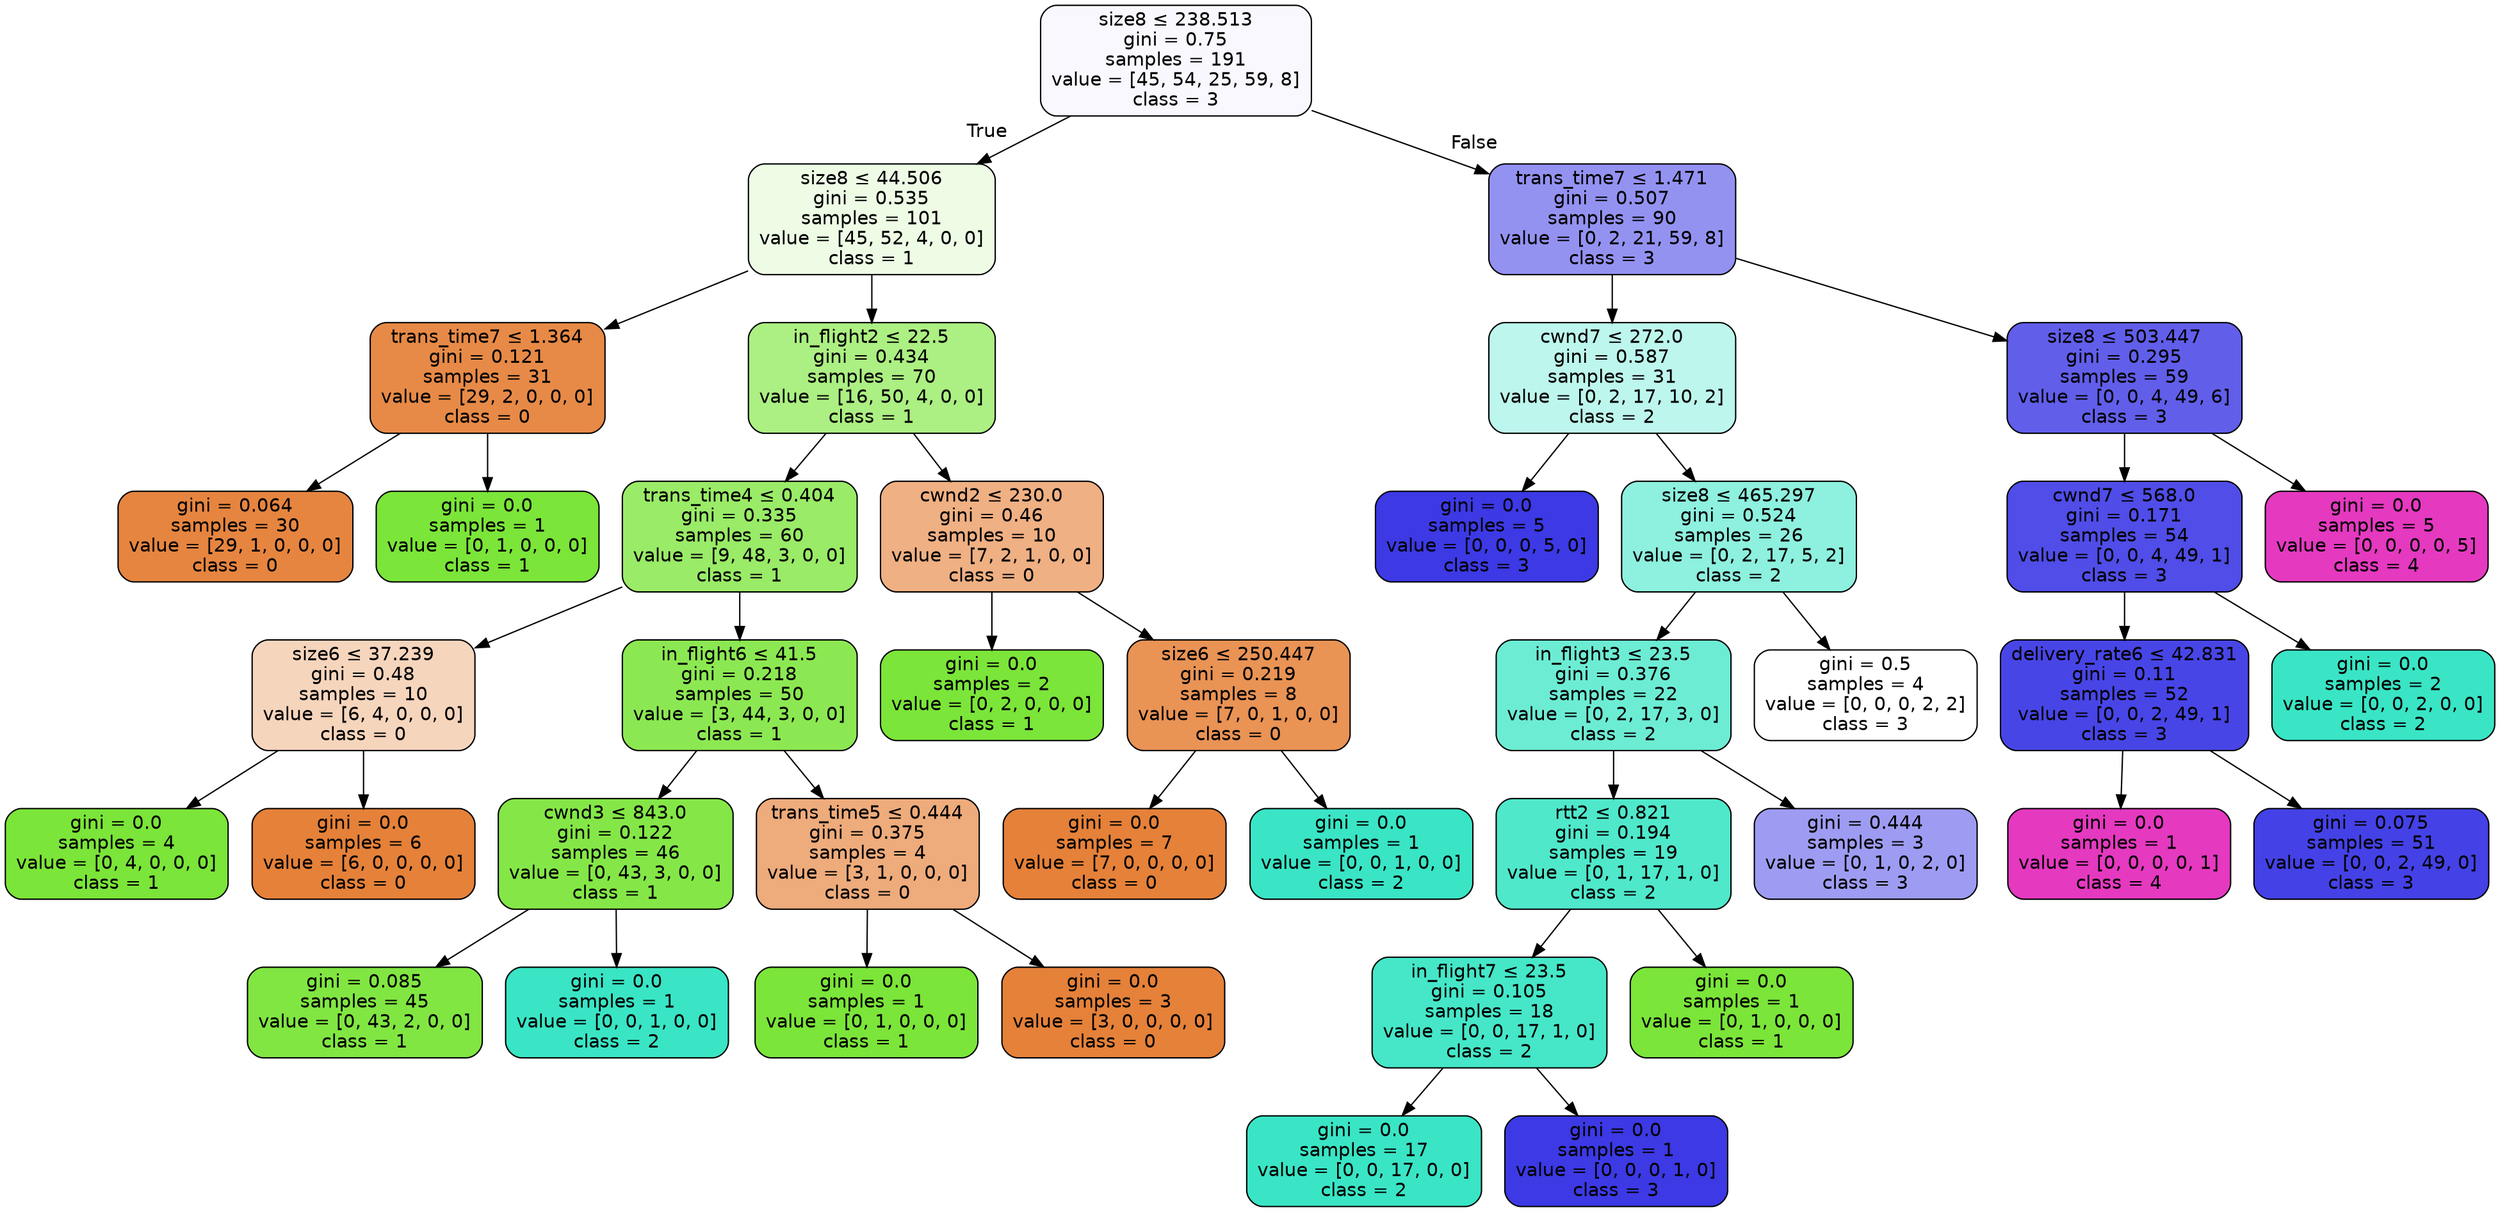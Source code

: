 digraph Tree {
node [shape=box, style="filled, rounded", color="black", fontname="helvetica"] ;
edge [fontname="helvetica"] ;
0 [label=<size8 &le; 238.513<br/>gini = 0.75<br/>samples = 191<br/>value = [45, 54, 25, 59, 8]<br/>class = 3>, fillcolor="#f8f8fe"] ;
1 [label=<size8 &le; 44.506<br/>gini = 0.535<br/>samples = 101<br/>value = [45, 52, 4, 0, 0]<br/>class = 1>, fillcolor="#eefce6"] ;
0 -> 1 [labeldistance=2.5, labelangle=45, headlabel="True"] ;
2 [label=<trans_time7 &le; 1.364<br/>gini = 0.121<br/>samples = 31<br/>value = [29, 2, 0, 0, 0]<br/>class = 0>, fillcolor="#e78a47"] ;
1 -> 2 ;
3 [label=<gini = 0.064<br/>samples = 30<br/>value = [29, 1, 0, 0, 0]<br/>class = 0>, fillcolor="#e68540"] ;
2 -> 3 ;
4 [label=<gini = 0.0<br/>samples = 1<br/>value = [0, 1, 0, 0, 0]<br/>class = 1>, fillcolor="#7be539"] ;
2 -> 4 ;
5 [label=<in_flight2 &le; 22.5<br/>gini = 0.434<br/>samples = 70<br/>value = [16, 50, 4, 0, 0]<br/>class = 1>, fillcolor="#acef82"] ;
1 -> 5 ;
6 [label=<trans_time4 &le; 0.404<br/>gini = 0.335<br/>samples = 60<br/>value = [9, 48, 3, 0, 0]<br/>class = 1>, fillcolor="#9aeb68"] ;
5 -> 6 ;
7 [label=<size6 &le; 37.239<br/>gini = 0.48<br/>samples = 10<br/>value = [6, 4, 0, 0, 0]<br/>class = 0>, fillcolor="#f6d5bd"] ;
6 -> 7 ;
8 [label=<gini = 0.0<br/>samples = 4<br/>value = [0, 4, 0, 0, 0]<br/>class = 1>, fillcolor="#7be539"] ;
7 -> 8 ;
9 [label=<gini = 0.0<br/>samples = 6<br/>value = [6, 0, 0, 0, 0]<br/>class = 0>, fillcolor="#e58139"] ;
7 -> 9 ;
10 [label=<in_flight6 &le; 41.5<br/>gini = 0.218<br/>samples = 50<br/>value = [3, 44, 3, 0, 0]<br/>class = 1>, fillcolor="#8ce852"] ;
6 -> 10 ;
11 [label=<cwnd3 &le; 843.0<br/>gini = 0.122<br/>samples = 46<br/>value = [0, 43, 3, 0, 0]<br/>class = 1>, fillcolor="#84e747"] ;
10 -> 11 ;
12 [label=<gini = 0.085<br/>samples = 45<br/>value = [0, 43, 2, 0, 0]<br/>class = 1>, fillcolor="#81e642"] ;
11 -> 12 ;
13 [label=<gini = 0.0<br/>samples = 1<br/>value = [0, 0, 1, 0, 0]<br/>class = 2>, fillcolor="#39e5c5"] ;
11 -> 13 ;
14 [label=<trans_time5 &le; 0.444<br/>gini = 0.375<br/>samples = 4<br/>value = [3, 1, 0, 0, 0]<br/>class = 0>, fillcolor="#eeab7b"] ;
10 -> 14 ;
15 [label=<gini = 0.0<br/>samples = 1<br/>value = [0, 1, 0, 0, 0]<br/>class = 1>, fillcolor="#7be539"] ;
14 -> 15 ;
16 [label=<gini = 0.0<br/>samples = 3<br/>value = [3, 0, 0, 0, 0]<br/>class = 0>, fillcolor="#e58139"] ;
14 -> 16 ;
17 [label=<cwnd2 &le; 230.0<br/>gini = 0.46<br/>samples = 10<br/>value = [7, 2, 1, 0, 0]<br/>class = 0>, fillcolor="#efb083"] ;
5 -> 17 ;
18 [label=<gini = 0.0<br/>samples = 2<br/>value = [0, 2, 0, 0, 0]<br/>class = 1>, fillcolor="#7be539"] ;
17 -> 18 ;
19 [label=<size6 &le; 250.447<br/>gini = 0.219<br/>samples = 8<br/>value = [7, 0, 1, 0, 0]<br/>class = 0>, fillcolor="#e99355"] ;
17 -> 19 ;
20 [label=<gini = 0.0<br/>samples = 7<br/>value = [7, 0, 0, 0, 0]<br/>class = 0>, fillcolor="#e58139"] ;
19 -> 20 ;
21 [label=<gini = 0.0<br/>samples = 1<br/>value = [0, 0, 1, 0, 0]<br/>class = 2>, fillcolor="#39e5c5"] ;
19 -> 21 ;
22 [label=<trans_time7 &le; 1.471<br/>gini = 0.507<br/>samples = 90<br/>value = [0, 2, 21, 59, 8]<br/>class = 3>, fillcolor="#9492f1"] ;
0 -> 22 [labeldistance=2.5, labelangle=-45, headlabel="False"] ;
23 [label=<cwnd7 &le; 272.0<br/>gini = 0.587<br/>samples = 31<br/>value = [0, 2, 17, 10, 2]<br/>class = 2>, fillcolor="#bdf6ec"] ;
22 -> 23 ;
24 [label=<gini = 0.0<br/>samples = 5<br/>value = [0, 0, 0, 5, 0]<br/>class = 3>, fillcolor="#3c39e5"] ;
23 -> 24 ;
25 [label=<size8 &le; 465.297<br/>gini = 0.524<br/>samples = 26<br/>value = [0, 2, 17, 5, 2]<br/>class = 2>, fillcolor="#8ef0de"] ;
23 -> 25 ;
26 [label=<in_flight3 &le; 23.5<br/>gini = 0.376<br/>samples = 22<br/>value = [0, 2, 17, 3, 0]<br/>class = 2>, fillcolor="#6decd4"] ;
25 -> 26 ;
27 [label=<rtt2 &le; 0.821<br/>gini = 0.194<br/>samples = 19<br/>value = [0, 1, 17, 1, 0]<br/>class = 2>, fillcolor="#4fe8cb"] ;
26 -> 27 ;
28 [label=<in_flight7 &le; 23.5<br/>gini = 0.105<br/>samples = 18<br/>value = [0, 0, 17, 1, 0]<br/>class = 2>, fillcolor="#45e7c8"] ;
27 -> 28 ;
29 [label=<gini = 0.0<br/>samples = 17<br/>value = [0, 0, 17, 0, 0]<br/>class = 2>, fillcolor="#39e5c5"] ;
28 -> 29 ;
30 [label=<gini = 0.0<br/>samples = 1<br/>value = [0, 0, 0, 1, 0]<br/>class = 3>, fillcolor="#3c39e5"] ;
28 -> 30 ;
31 [label=<gini = 0.0<br/>samples = 1<br/>value = [0, 1, 0, 0, 0]<br/>class = 1>, fillcolor="#7be539"] ;
27 -> 31 ;
32 [label=<gini = 0.444<br/>samples = 3<br/>value = [0, 1, 0, 2, 0]<br/>class = 3>, fillcolor="#9e9cf2"] ;
26 -> 32 ;
33 [label=<gini = 0.5<br/>samples = 4<br/>value = [0, 0, 0, 2, 2]<br/>class = 3>, fillcolor="#ffffff"] ;
25 -> 33 ;
34 [label=<size8 &le; 503.447<br/>gini = 0.295<br/>samples = 59<br/>value = [0, 0, 4, 49, 6]<br/>class = 3>, fillcolor="#615eea"] ;
22 -> 34 ;
35 [label=<cwnd7 &le; 568.0<br/>gini = 0.171<br/>samples = 54<br/>value = [0, 0, 4, 49, 1]<br/>class = 3>, fillcolor="#504de8"] ;
34 -> 35 ;
36 [label=<delivery_rate6 &le; 42.831<br/>gini = 0.11<br/>samples = 52<br/>value = [0, 0, 2, 49, 1]<br/>class = 3>, fillcolor="#4845e7"] ;
35 -> 36 ;
37 [label=<gini = 0.0<br/>samples = 1<br/>value = [0, 0, 0, 0, 1]<br/>class = 4>, fillcolor="#e539c0"] ;
36 -> 37 ;
38 [label=<gini = 0.075<br/>samples = 51<br/>value = [0, 0, 2, 49, 0]<br/>class = 3>, fillcolor="#4441e6"] ;
36 -> 38 ;
39 [label=<gini = 0.0<br/>samples = 2<br/>value = [0, 0, 2, 0, 0]<br/>class = 2>, fillcolor="#39e5c5"] ;
35 -> 39 ;
40 [label=<gini = 0.0<br/>samples = 5<br/>value = [0, 0, 0, 0, 5]<br/>class = 4>, fillcolor="#e539c0"] ;
34 -> 40 ;
}
